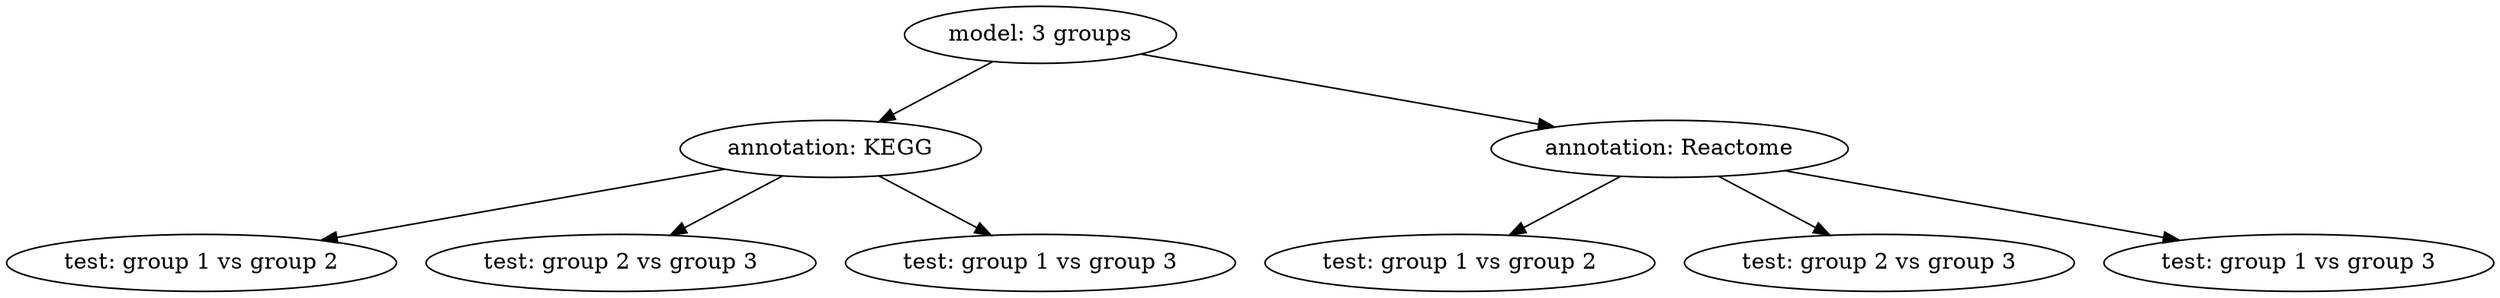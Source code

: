 digraph G {
  testNode11 [label = "test: group 1 vs group 2"];
  testNode12 [label = "test: group 2 vs group 3"];
  testNode13 [label = "test: group 1 vs group 3"];
  testNode21 [label = "test: group 1 vs group 2"];
  testNode22 [label = "test: group 2 vs group 3"];
  testNode23 [label = "test: group 1 vs group 3"];
  "model: 3 groups" -> "annotation: KEGG";
  "model: 3 groups" -> "annotation: Reactome";
  "annotation: KEGG" -> testNode11;
  "annotation: KEGG" -> testNode12;
  "annotation: KEGG" -> testNode13;
  "annotation: Reactome" -> testNode21;
  "annotation: Reactome" -> testNode22;
  "annotation: Reactome" -> testNode23;
}
